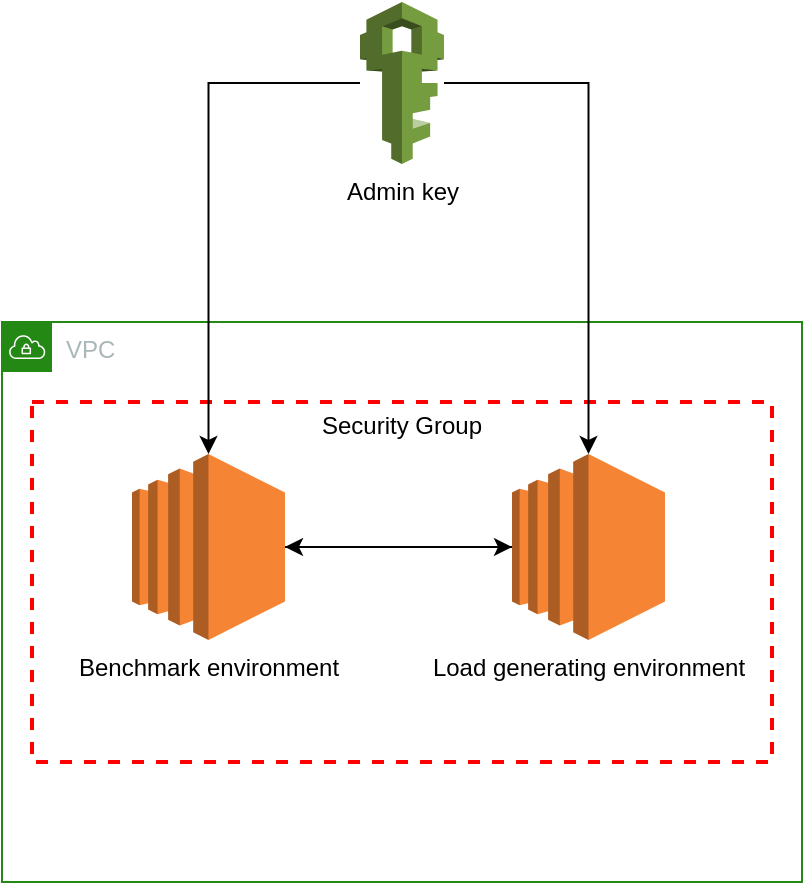 <mxfile version="20.4.0" type="device"><diagram id="jjydGUOnxP0Iuud4Bz_-" name="Strona-1"><mxGraphModel dx="1422" dy="1959" grid="1" gridSize="10" guides="1" tooltips="1" connect="1" arrows="1" fold="1" page="1" pageScale="1" pageWidth="827" pageHeight="1169" math="0" shadow="0"><root><mxCell id="0"/><mxCell id="1" parent="0"/><mxCell id="_-Ywyn2NpnyOpWHZo5FP-3" value="Security Group" style="fontStyle=0;verticalAlign=top;align=center;spacingTop=-2;fillColor=none;rounded=0;whiteSpace=wrap;html=1;strokeColor=#FF0000;strokeWidth=2;dashed=1;container=1;collapsible=0;expand=0;recursiveResize=0;" parent="1" vertex="1"><mxGeometry x="200" y="160" width="370" height="180" as="geometry"/></mxCell><mxCell id="MAMP4jrjAeRYmESOj4Fr-4" style="edgeStyle=orthogonalEdgeStyle;rounded=0;orthogonalLoop=1;jettySize=auto;html=1;" edge="1" parent="1" source="_-Ywyn2NpnyOpWHZo5FP-1" target="_-Ywyn2NpnyOpWHZo5FP-2"><mxGeometry relative="1" as="geometry"/></mxCell><mxCell id="_-Ywyn2NpnyOpWHZo5FP-1" value="Benchmark environment" style="outlineConnect=0;dashed=0;verticalLabelPosition=bottom;verticalAlign=top;align=center;html=1;shape=mxgraph.aws3.ec2;fillColor=#F58534;gradientColor=none;" parent="1" vertex="1"><mxGeometry x="250" y="186" width="76.5" height="93" as="geometry"/></mxCell><mxCell id="MAMP4jrjAeRYmESOj4Fr-5" style="edgeStyle=orthogonalEdgeStyle;rounded=0;orthogonalLoop=1;jettySize=auto;html=1;" edge="1" parent="1" source="_-Ywyn2NpnyOpWHZo5FP-2" target="_-Ywyn2NpnyOpWHZo5FP-1"><mxGeometry relative="1" as="geometry"/></mxCell><mxCell id="_-Ywyn2NpnyOpWHZo5FP-2" value="Load generating environment" style="outlineConnect=0;dashed=0;verticalLabelPosition=bottom;verticalAlign=top;align=center;html=1;shape=mxgraph.aws3.ec2;fillColor=#F58534;gradientColor=none;" parent="1" vertex="1"><mxGeometry x="440" y="186" width="76.5" height="93" as="geometry"/></mxCell><mxCell id="_-Ywyn2NpnyOpWHZo5FP-4" value="VPC" style="points=[[0,0],[0.25,0],[0.5,0],[0.75,0],[1,0],[1,0.25],[1,0.5],[1,0.75],[1,1],[0.75,1],[0.5,1],[0.25,1],[0,1],[0,0.75],[0,0.5],[0,0.25]];outlineConnect=0;gradientColor=none;html=1;whiteSpace=wrap;fontSize=12;fontStyle=0;container=1;pointerEvents=0;collapsible=0;recursiveResize=0;shape=mxgraph.aws4.group;grIcon=mxgraph.aws4.group_vpc;strokeColor=#248814;fillColor=none;verticalAlign=top;align=left;spacingLeft=30;fontColor=#AAB7B8;dashed=0;" parent="1" vertex="1"><mxGeometry x="185" y="120" width="400" height="280" as="geometry"/></mxCell><mxCell id="MAMP4jrjAeRYmESOj4Fr-2" style="edgeStyle=orthogonalEdgeStyle;rounded=0;orthogonalLoop=1;jettySize=auto;html=1;" edge="1" parent="1" source="_-Ywyn2NpnyOpWHZo5FP-5" target="_-Ywyn2NpnyOpWHZo5FP-1"><mxGeometry relative="1" as="geometry"/></mxCell><mxCell id="MAMP4jrjAeRYmESOj4Fr-3" style="edgeStyle=orthogonalEdgeStyle;rounded=0;orthogonalLoop=1;jettySize=auto;html=1;" edge="1" parent="1" source="_-Ywyn2NpnyOpWHZo5FP-5" target="_-Ywyn2NpnyOpWHZo5FP-2"><mxGeometry relative="1" as="geometry"/></mxCell><mxCell id="_-Ywyn2NpnyOpWHZo5FP-5" value="Admin key" style="outlineConnect=0;dashed=0;verticalLabelPosition=bottom;verticalAlign=top;align=center;html=1;shape=mxgraph.aws3.iam;fillColor=#759C3E;gradientColor=none;" parent="1" vertex="1"><mxGeometry x="364" y="-40" width="42" height="81" as="geometry"/></mxCell></root></mxGraphModel></diagram></mxfile>